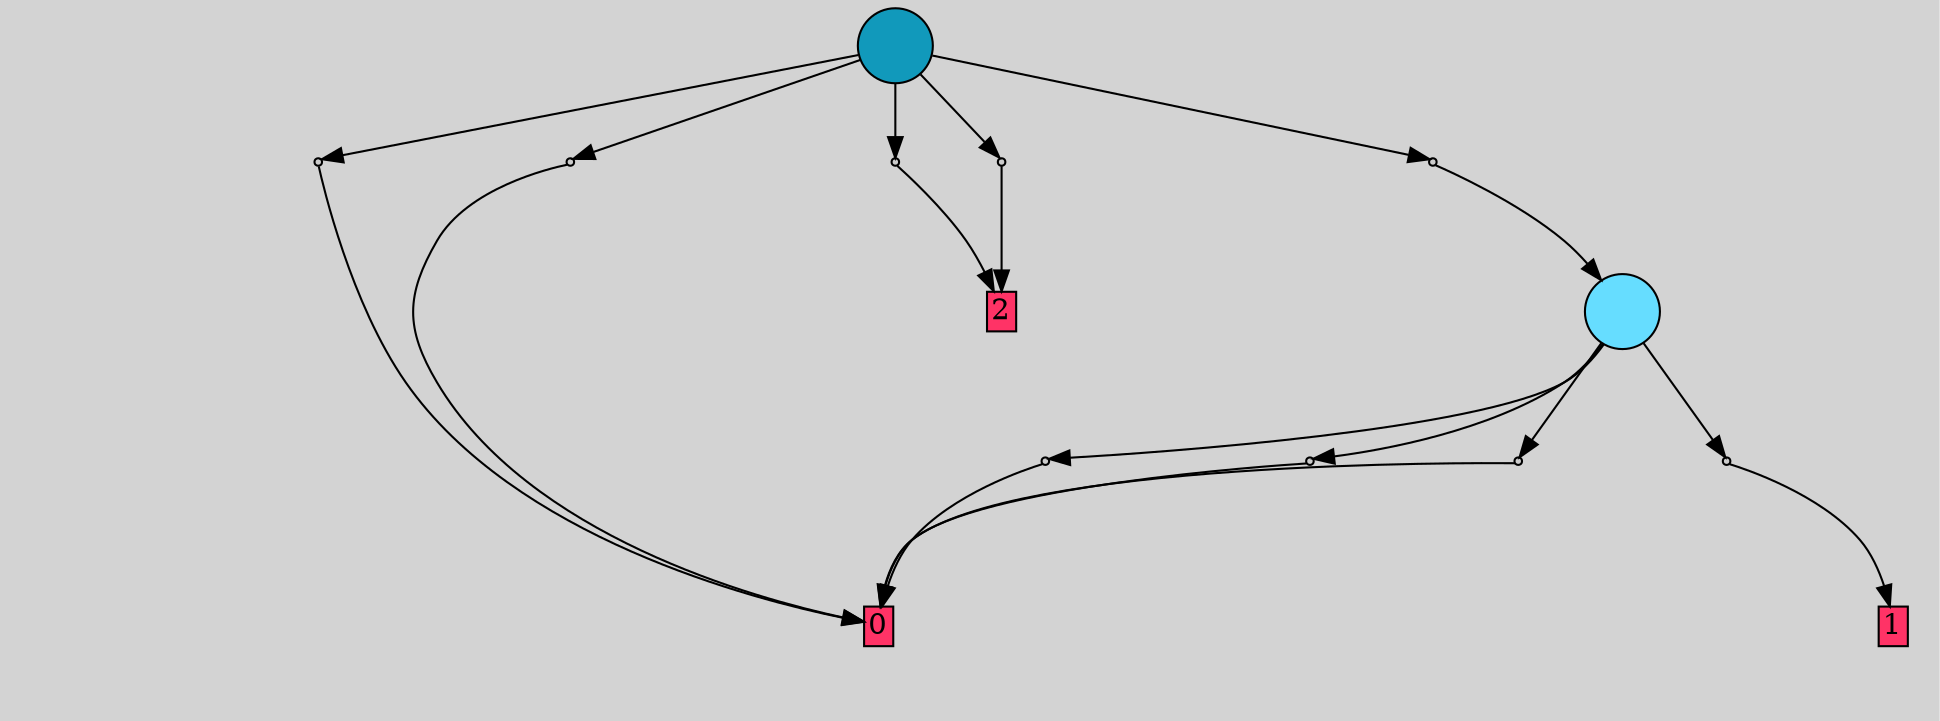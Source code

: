 // File exported with GEGELATI v2.0.0
// On the 2025-08-18 14:53:05
// With the class File::TPGGraphDotExporter
digraph{
	graph[pad = "0.212, 0.055" bgcolor = lightgray]
	node[shape=circle style = filled label = ""]
		T160 [fillcolor="#66ddff"]
		T60 [fillcolor="#1199bb"]
		P1444 [fillcolor="#cccccc" shape=point label="0"] //
		I1444 [shape=box style=invis label="1|0&1|7#2|6&#92;n"] 
		P1444 -> I1444[style=invis]
		A100 [fillcolor="#ff3366" shape=box margin=0.03 width=0 height=0 label="0"]
		T160 -> P1444 -> A100
		P1445 [fillcolor="#cccccc" shape=point label="0"] //
		I1445 [shape=box style=invis label="1|0&2|1#1|5&#92;n"] 
		P1445 -> I1445[style=invis]
		A101 [fillcolor="#ff3366" shape=box margin=0.03 width=0 height=0 label="1"]
		T160 -> P1445 -> A101
		P1446 [fillcolor="#cccccc" shape=point label="0"] //
		I1446 [shape=box style=invis label=""] 
		P1446 -> I1446[style=invis]
		A100 [fillcolor="#ff3366" shape=box margin=0.03 width=0 height=0 label="0"]
		T160 -> P1446 -> A100
		P1447 [fillcolor="#cccccc" shape=point label="0"] //
		I1447 [shape=box style=invis label="5|4&0|2#0|6&#92;n2|1&0|4#0|0&#92;n2|4&0|1#0|3&#92;n2|1&0|4#0|2&#92;n5|0&0|1#1|1&#92;n"] 
		P1447 -> I1447[style=invis]
		A100 [fillcolor="#ff3366" shape=box margin=0.03 width=0 height=0 label="0"]
		T160 -> P1447 -> A100
		P1448 [fillcolor="#cccccc" shape=point label="0"] //
		I1448 [shape=box style=invis label="4|4&0|7#0|0&#92;n5|0&0|4#2|6&#92;n"] 
		P1448 -> I1448[style=invis]
		A100 [fillcolor="#ff3366" shape=box margin=0.03 width=0 height=0 label="0"]
		T60 -> P1448 -> A100
		P1449 [fillcolor="#cccccc" shape=point label="0"] //
		I1449 [shape=box style=invis label="3|3&1|2#2|4&#92;n2|7&0|3#0|4&#92;n4|0&0|7#0|7&#92;n"] 
		P1449 -> I1449[style=invis]
		A102 [fillcolor="#ff3366" shape=box margin=0.03 width=0 height=0 label="2"]
		T60 -> P1449 -> A102
		P1450 [fillcolor="#cccccc" shape=point label="0"] //
		I1450 [shape=box style=invis label="1|1&1|3#1|1&#92;n3|0&1|7#1|0&#92;n2|3&0|4#0|1&#92;n2|0&0|0#0|3&#92;n"] 
		P1450 -> I1450[style=invis]
		A100 [fillcolor="#ff3366" shape=box margin=0.03 width=0 height=0 label="0"]
		T60 -> P1450 -> A100
		P1451 [fillcolor="#cccccc" shape=point label="0"] //
		I1451 [shape=box style=invis label="5|0&0|3#0|5&#92;n"] 
		P1451 -> I1451[style=invis]
		T60 -> P1451 -> T160
		P1452 [fillcolor="#cccccc" shape=point label="0"] //
		I1452 [shape=box style=invis label="1|0&2|6#1|0&#92;n2|0&0|2#0|0&#92;n"] 
		P1452 -> I1452[style=invis]
		A102 [fillcolor="#ff3366" shape=box margin=0.03 width=0 height=0 label="2"]
		T60 -> P1452 -> A102
		{ rank= same T60 }
}
